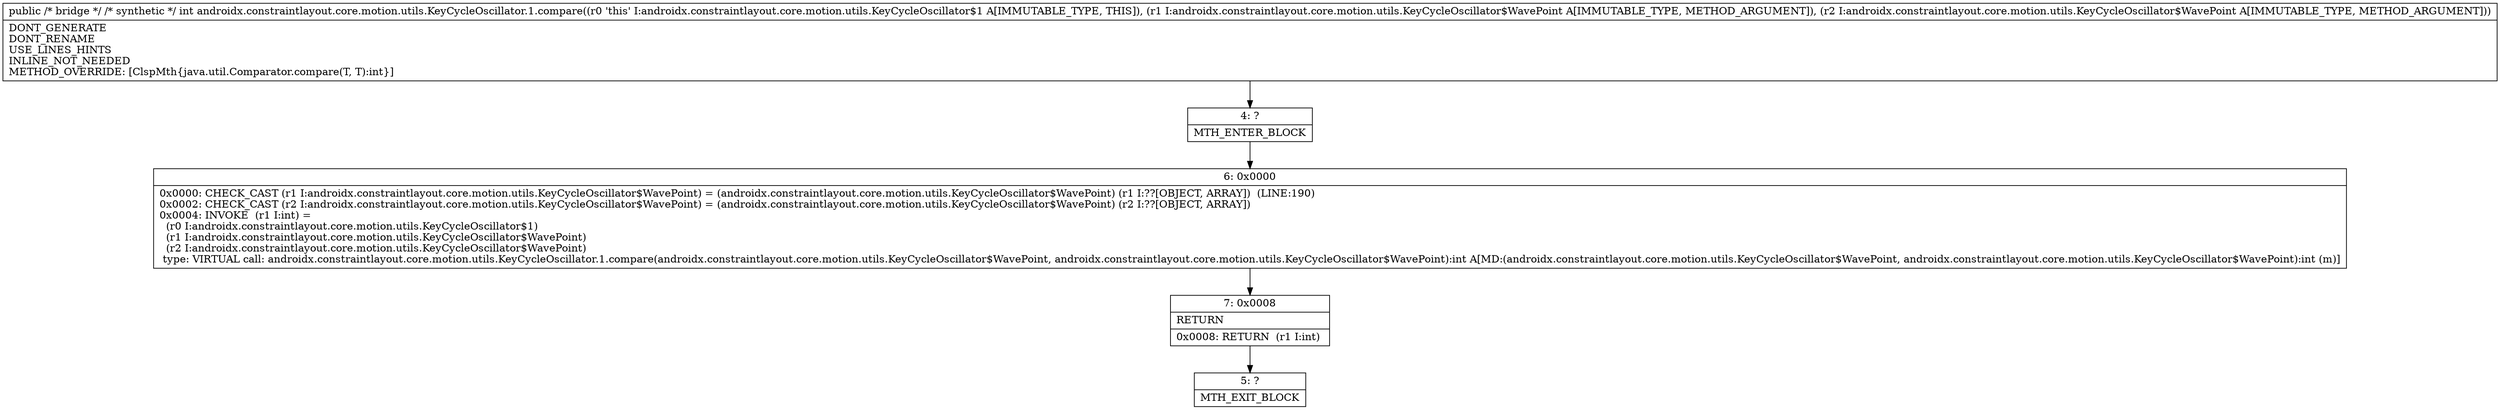 digraph "CFG forandroidx.constraintlayout.core.motion.utils.KeyCycleOscillator.1.compare(Ljava\/lang\/Object;Ljava\/lang\/Object;)I" {
Node_4 [shape=record,label="{4\:\ ?|MTH_ENTER_BLOCK\l}"];
Node_6 [shape=record,label="{6\:\ 0x0000|0x0000: CHECK_CAST (r1 I:androidx.constraintlayout.core.motion.utils.KeyCycleOscillator$WavePoint) = (androidx.constraintlayout.core.motion.utils.KeyCycleOscillator$WavePoint) (r1 I:??[OBJECT, ARRAY])  (LINE:190)\l0x0002: CHECK_CAST (r2 I:androidx.constraintlayout.core.motion.utils.KeyCycleOscillator$WavePoint) = (androidx.constraintlayout.core.motion.utils.KeyCycleOscillator$WavePoint) (r2 I:??[OBJECT, ARRAY]) \l0x0004: INVOKE  (r1 I:int) = \l  (r0 I:androidx.constraintlayout.core.motion.utils.KeyCycleOscillator$1)\l  (r1 I:androidx.constraintlayout.core.motion.utils.KeyCycleOscillator$WavePoint)\l  (r2 I:androidx.constraintlayout.core.motion.utils.KeyCycleOscillator$WavePoint)\l type: VIRTUAL call: androidx.constraintlayout.core.motion.utils.KeyCycleOscillator.1.compare(androidx.constraintlayout.core.motion.utils.KeyCycleOscillator$WavePoint, androidx.constraintlayout.core.motion.utils.KeyCycleOscillator$WavePoint):int A[MD:(androidx.constraintlayout.core.motion.utils.KeyCycleOscillator$WavePoint, androidx.constraintlayout.core.motion.utils.KeyCycleOscillator$WavePoint):int (m)]\l}"];
Node_7 [shape=record,label="{7\:\ 0x0008|RETURN\l|0x0008: RETURN  (r1 I:int) \l}"];
Node_5 [shape=record,label="{5\:\ ?|MTH_EXIT_BLOCK\l}"];
MethodNode[shape=record,label="{public \/* bridge *\/ \/* synthetic *\/ int androidx.constraintlayout.core.motion.utils.KeyCycleOscillator.1.compare((r0 'this' I:androidx.constraintlayout.core.motion.utils.KeyCycleOscillator$1 A[IMMUTABLE_TYPE, THIS]), (r1 I:androidx.constraintlayout.core.motion.utils.KeyCycleOscillator$WavePoint A[IMMUTABLE_TYPE, METHOD_ARGUMENT]), (r2 I:androidx.constraintlayout.core.motion.utils.KeyCycleOscillator$WavePoint A[IMMUTABLE_TYPE, METHOD_ARGUMENT]))  | DONT_GENERATE\lDONT_RENAME\lUSE_LINES_HINTS\lINLINE_NOT_NEEDED\lMETHOD_OVERRIDE: [ClspMth\{java.util.Comparator.compare(T, T):int\}]\l}"];
MethodNode -> Node_4;Node_4 -> Node_6;
Node_6 -> Node_7;
Node_7 -> Node_5;
}


